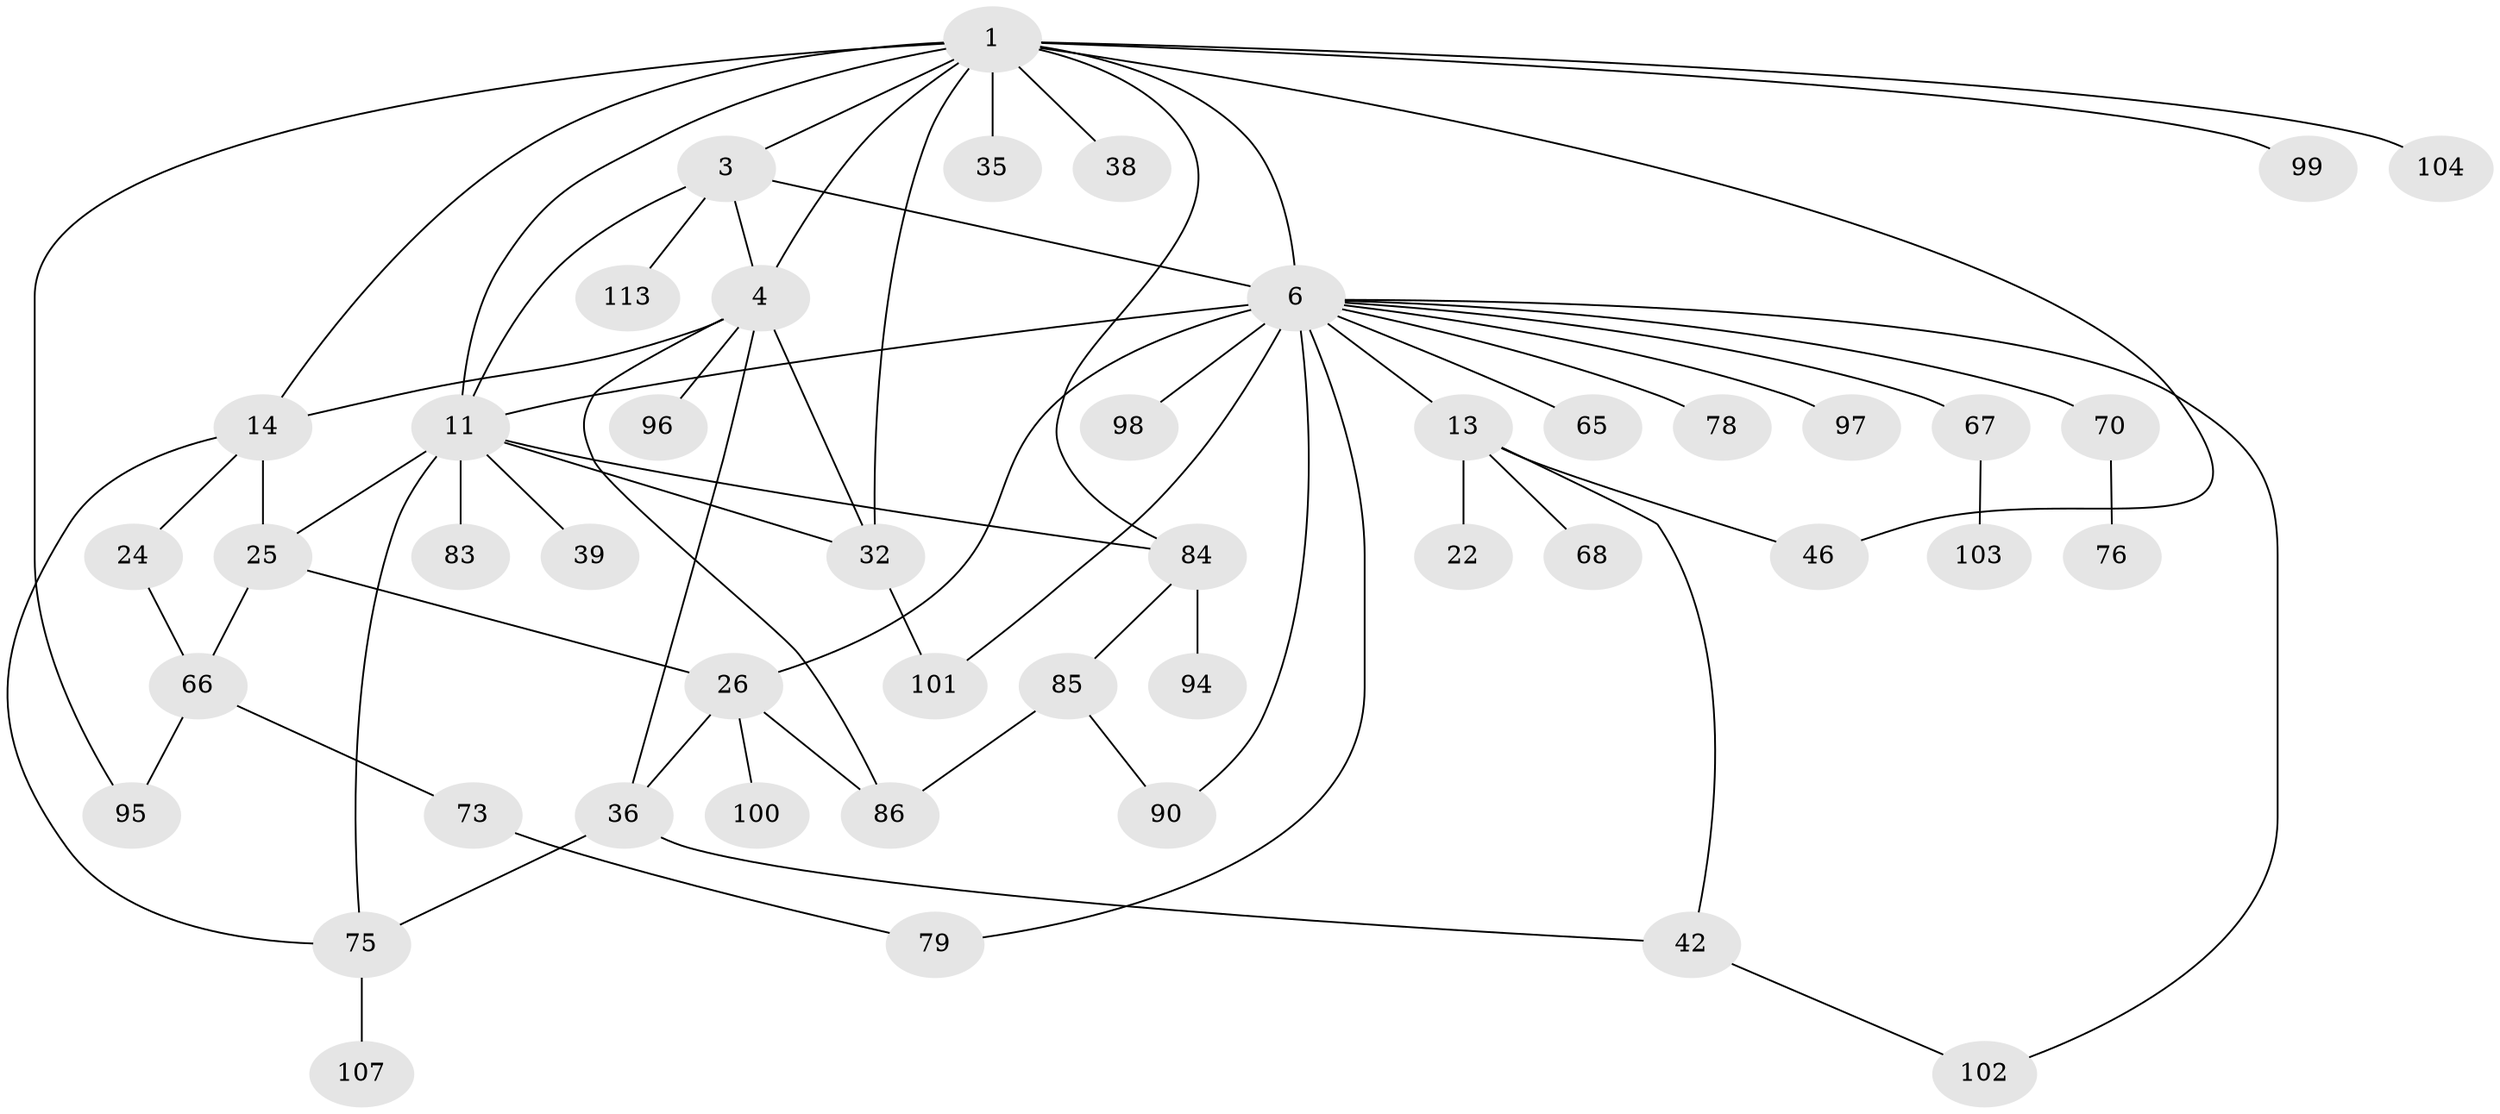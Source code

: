 // original degree distribution, {3: 0.16379310344827586, 6: 0.034482758620689655, 2: 0.3017241379310345, 5: 0.02586206896551724, 7: 0.008620689655172414, 4: 0.16379310344827586, 1: 0.3017241379310345}
// Generated by graph-tools (version 1.1) at 2025/17/03/04/25 18:17:01]
// undirected, 46 vertices, 68 edges
graph export_dot {
graph [start="1"]
  node [color=gray90,style=filled];
  1 [super="+27+8+2"];
  3 [super="+10+33+5+9"];
  4 [super="+18+21"];
  6 [super="+50+41+7"];
  11 [super="+74+23+15+12"];
  13 [super="+34+16+19"];
  14 [super="+108+57"];
  22;
  24;
  25 [super="+80"];
  26 [super="+61+40+88"];
  32 [super="+105"];
  35;
  36 [super="+63"];
  38;
  39;
  42 [super="+55+53"];
  46 [super="+51"];
  65;
  66;
  67 [super="+69"];
  68;
  70 [super="+87+93"];
  73 [super="+112"];
  75 [super="+89+116"];
  76;
  78;
  79 [super="+81"];
  83;
  84;
  85 [super="+111"];
  86 [super="+91"];
  90;
  94;
  95;
  96;
  97;
  98;
  99;
  100;
  101;
  102;
  103;
  104;
  107;
  113;
  1 -- 104;
  1 -- 35;
  1 -- 46;
  1 -- 32;
  1 -- 84;
  1 -- 38;
  1 -- 99;
  1 -- 3;
  1 -- 4;
  1 -- 14;
  1 -- 95;
  1 -- 6;
  1 -- 11;
  3 -- 6 [weight=3];
  3 -- 113;
  3 -- 4;
  3 -- 11;
  4 -- 96;
  4 -- 32;
  4 -- 36;
  4 -- 14;
  4 -- 86;
  6 -- 13;
  6 -- 97;
  6 -- 65;
  6 -- 98;
  6 -- 67;
  6 -- 101;
  6 -- 70;
  6 -- 102;
  6 -- 90;
  6 -- 78;
  6 -- 79;
  6 -- 26;
  6 -- 11;
  11 -- 25;
  11 -- 32;
  11 -- 75;
  11 -- 83;
  11 -- 39;
  11 -- 84;
  13 -- 42;
  13 -- 68;
  13 -- 46;
  13 -- 22;
  14 -- 24;
  14 -- 75;
  14 -- 25;
  24 -- 66;
  25 -- 26;
  25 -- 66;
  26 -- 86;
  26 -- 100;
  26 -- 36;
  32 -- 101;
  36 -- 75;
  36 -- 42;
  42 -- 102;
  66 -- 73;
  66 -- 95;
  67 -- 103;
  70 -- 76;
  73 -- 79;
  75 -- 107;
  84 -- 85;
  84 -- 94;
  85 -- 86;
  85 -- 90;
}
